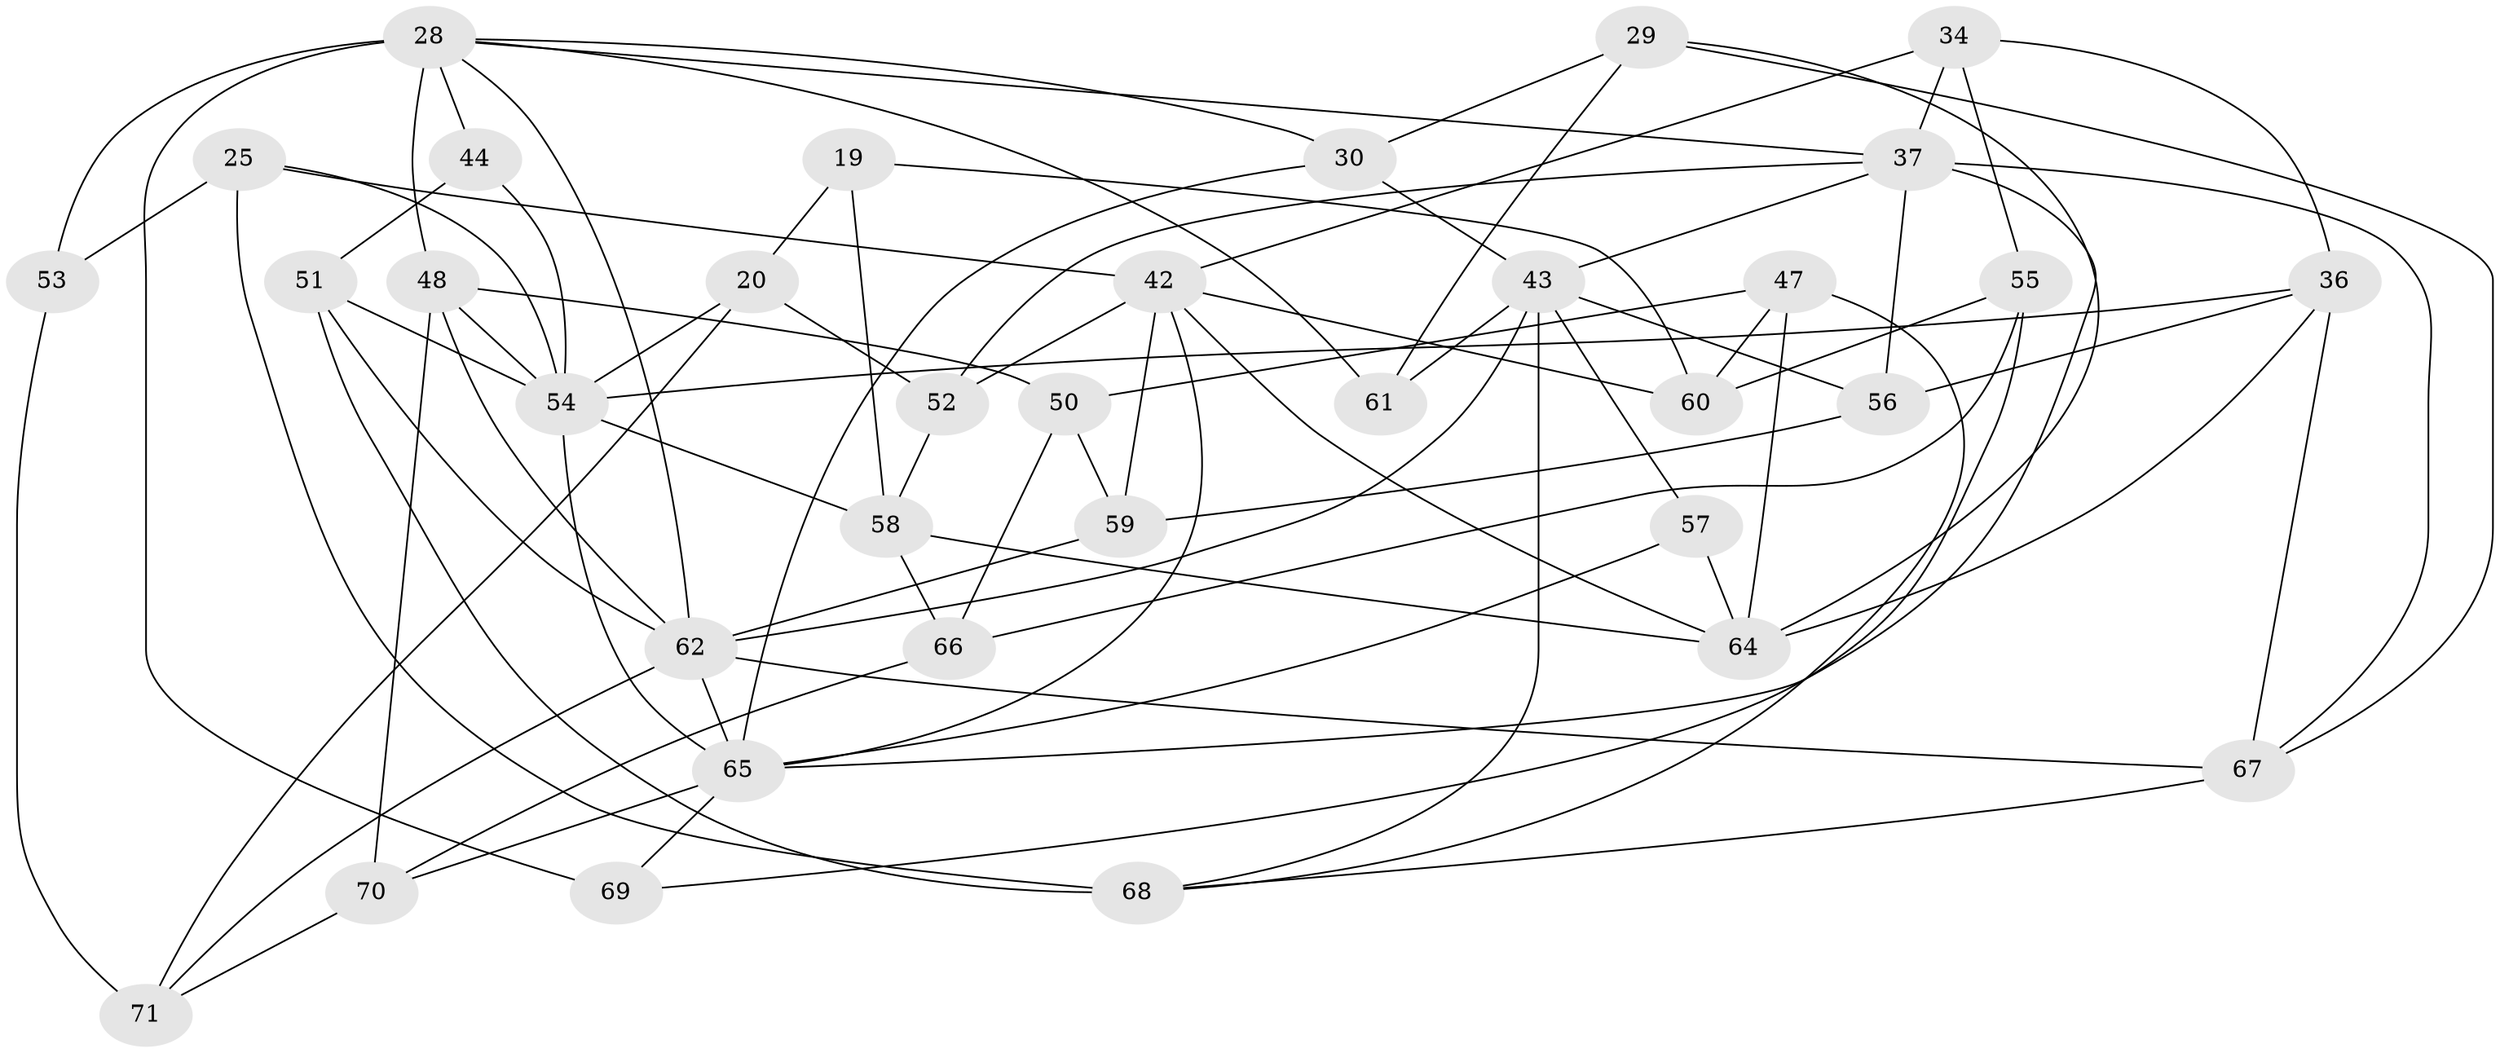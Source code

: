// original degree distribution, {4: 1.0}
// Generated by graph-tools (version 1.1) at 2025/59/03/09/25 04:59:11]
// undirected, 35 vertices, 83 edges
graph export_dot {
graph [start="1"]
  node [color=gray90,style=filled];
  19;
  20;
  25 [super="+3"];
  28 [super="+6+22+24"];
  29;
  30;
  34;
  36 [super="+27"];
  37 [super="+17"];
  42 [super="+2+5"];
  43 [super="+14+33"];
  44;
  47;
  48 [super="+31"];
  50;
  51 [super="+40"];
  52 [super="+23"];
  53;
  54 [super="+32+49"];
  55;
  56 [super="+39"];
  57;
  58 [super="+41"];
  59;
  60;
  61;
  62 [super="+46+26"];
  64 [super="+16"];
  65 [super="+45+38"];
  66;
  67 [super="+63"];
  68 [super="+21"];
  69 [super="+18"];
  70;
  71;
  19 -- 58 [weight=2];
  19 -- 60;
  19 -- 20;
  20 -- 54;
  20 -- 71;
  20 -- 52;
  25 -- 53 [weight=2];
  25 -- 68 [weight=2];
  25 -- 42;
  25 -- 54;
  28 -- 53;
  28 -- 30;
  28 -- 69 [weight=3];
  28 -- 44;
  28 -- 61;
  28 -- 62;
  28 -- 48;
  28 -- 37;
  29 -- 30;
  29 -- 61;
  29 -- 67;
  29 -- 64;
  30 -- 65;
  30 -- 43;
  34 -- 55;
  34 -- 36;
  34 -- 42;
  34 -- 37;
  36 -- 67 [weight=2];
  36 -- 56;
  36 -- 54;
  36 -- 64;
  37 -- 52;
  37 -- 65 [weight=2];
  37 -- 43;
  37 -- 67;
  37 -- 56;
  42 -- 64;
  42 -- 59;
  42 -- 60;
  42 -- 52 [weight=2];
  42 -- 65;
  43 -- 68;
  43 -- 62 [weight=3];
  43 -- 56 [weight=3];
  43 -- 61 [weight=2];
  43 -- 57;
  44 -- 51 [weight=2];
  44 -- 54;
  47 -- 50;
  47 -- 64;
  47 -- 60;
  47 -- 68;
  48 -- 70;
  48 -- 62;
  48 -- 54 [weight=2];
  48 -- 50;
  50 -- 66;
  50 -- 59;
  51 -- 68;
  51 -- 62 [weight=2];
  51 -- 54;
  52 -- 58 [weight=2];
  53 -- 71;
  54 -- 58 [weight=2];
  54 -- 65;
  55 -- 60;
  55 -- 66;
  55 -- 69;
  56 -- 59;
  57 -- 65 [weight=2];
  57 -- 64;
  58 -- 66;
  58 -- 64;
  59 -- 62;
  62 -- 71;
  62 -- 67 [weight=3];
  62 -- 65 [weight=2];
  65 -- 69 [weight=2];
  65 -- 70;
  66 -- 70;
  67 -- 68;
  70 -- 71;
}
